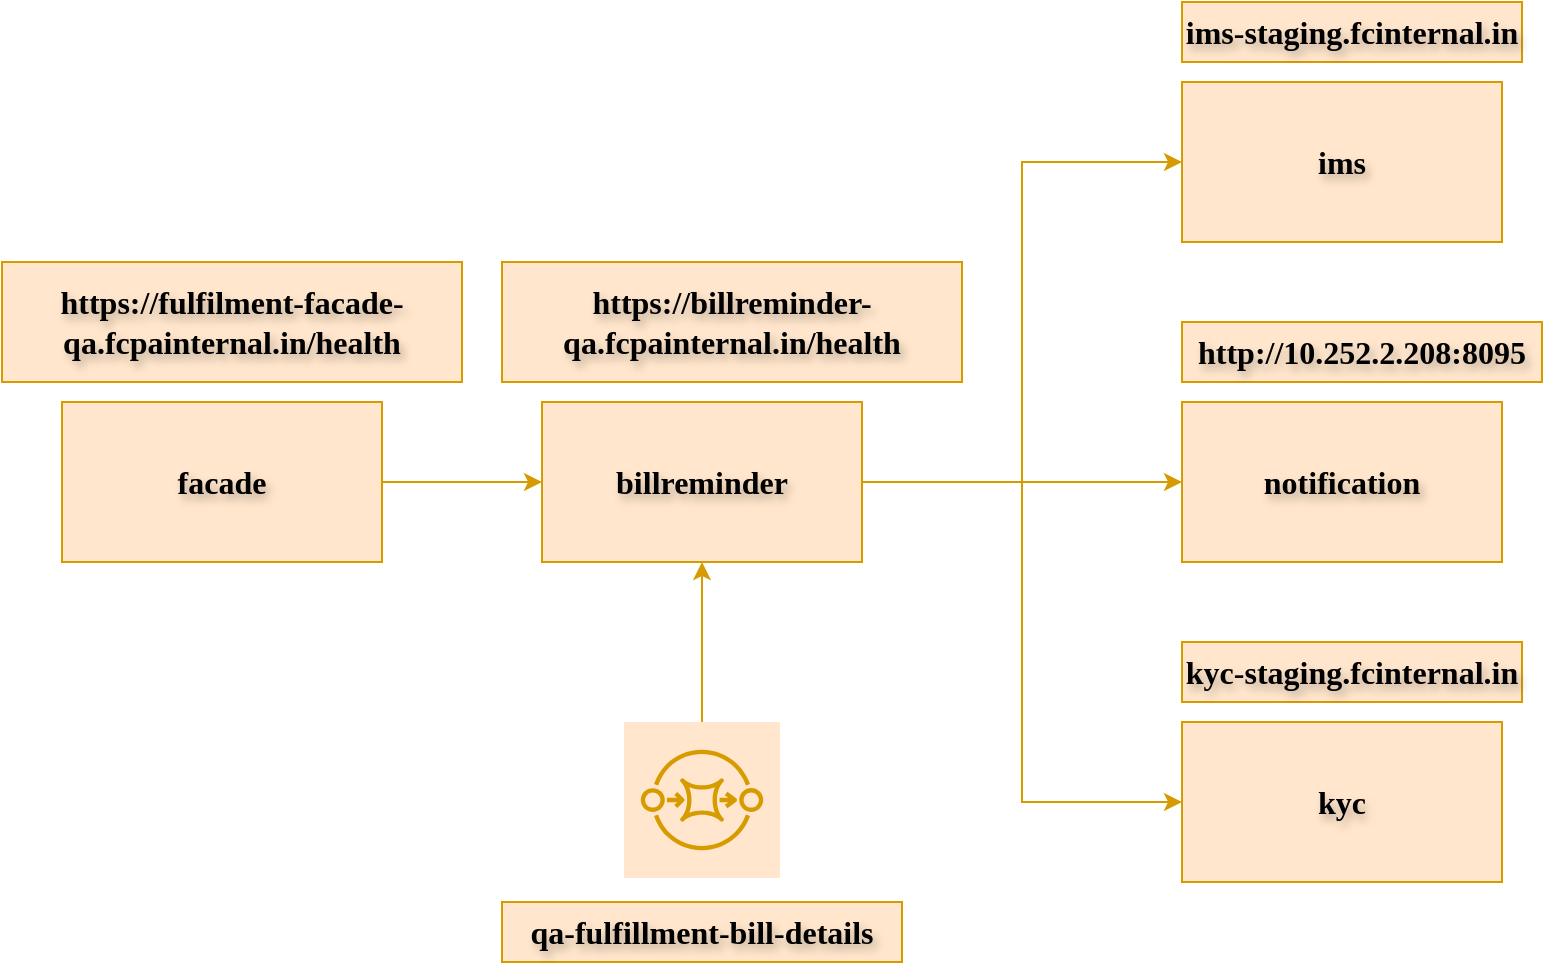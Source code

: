 <mxfile version="26.0.6">
  <diagram name="Page-1" id="c0rakYdYkkOSW9MFR3pB">
    <mxGraphModel dx="1434" dy="715" grid="1" gridSize="10" guides="1" tooltips="1" connect="1" arrows="1" fold="1" page="1" pageScale="1" pageWidth="850" pageHeight="1100" math="0" shadow="0">
      <root>
        <mxCell id="0" />
        <mxCell id="1" parent="0" />
        <mxCell id="gjNtZo99XuUkxoSSHXK9-3" style="edgeStyle=orthogonalEdgeStyle;rounded=0;orthogonalLoop=1;jettySize=auto;html=1;exitX=1;exitY=0.5;exitDx=0;exitDy=0;fontStyle=1;fontSize=16;movable=1;resizable=1;rotatable=1;deletable=1;editable=1;locked=0;connectable=1;labelBackgroundColor=none;fontColor=default;fontFamily=Times New Roman;textShadow=1;labelBorderColor=none;fillColor=#ffe6cc;strokeColor=#d79b00;" edge="1" parent="1" source="gjNtZo99XuUkxoSSHXK9-4">
          <mxGeometry relative="1" as="geometry">
            <mxPoint x="280" y="400" as="targetPoint" />
          </mxGeometry>
        </mxCell>
        <mxCell id="gjNtZo99XuUkxoSSHXK9-4" value="facade" style="rounded=0;whiteSpace=wrap;html=1;fontStyle=1;fontSize=16;movable=1;resizable=1;rotatable=1;deletable=1;editable=1;locked=0;connectable=1;labelBackgroundColor=none;fontFamily=Times New Roman;textShadow=1;labelBorderColor=none;fillColor=#ffe6cc;strokeColor=#d79b00;" vertex="1" parent="1">
          <mxGeometry x="40" y="360" width="160" height="80" as="geometry" />
        </mxCell>
        <mxCell id="gjNtZo99XuUkxoSSHXK9-7" style="edgeStyle=orthogonalEdgeStyle;rounded=0;orthogonalLoop=1;jettySize=auto;html=1;entryX=0;entryY=0.5;entryDx=0;entryDy=0;fontStyle=1;fontSize=16;movable=1;resizable=1;rotatable=1;deletable=1;editable=1;locked=0;connectable=1;labelBackgroundColor=none;fontColor=default;fontFamily=Times New Roman;textShadow=1;labelBorderColor=none;fillColor=#ffe6cc;strokeColor=#d79b00;" edge="1" parent="1" source="gjNtZo99XuUkxoSSHXK9-9" target="gjNtZo99XuUkxoSSHXK9-10">
          <mxGeometry relative="1" as="geometry">
            <Array as="points">
              <mxPoint x="520" y="400" />
              <mxPoint x="520" y="240" />
            </Array>
          </mxGeometry>
        </mxCell>
        <mxCell id="gjNtZo99XuUkxoSSHXK9-8" style="edgeStyle=orthogonalEdgeStyle;rounded=0;orthogonalLoop=1;jettySize=auto;html=1;exitX=1;exitY=0.5;exitDx=0;exitDy=0;entryX=0;entryY=0.5;entryDx=0;entryDy=0;fontStyle=1;fontSize=16;movable=1;resizable=1;rotatable=1;deletable=1;editable=1;locked=0;connectable=1;labelBackgroundColor=none;fontColor=default;fontFamily=Times New Roman;textShadow=1;labelBorderColor=none;fillColor=#ffe6cc;strokeColor=#d79b00;" edge="1" parent="1" source="gjNtZo99XuUkxoSSHXK9-9" target="gjNtZo99XuUkxoSSHXK9-11">
          <mxGeometry relative="1" as="geometry">
            <Array as="points">
              <mxPoint x="520" y="400" />
              <mxPoint x="520" y="560" />
            </Array>
          </mxGeometry>
        </mxCell>
        <mxCell id="gjNtZo99XuUkxoSSHXK9-24" style="edgeStyle=orthogonalEdgeStyle;rounded=0;orthogonalLoop=1;jettySize=auto;html=1;exitX=1;exitY=0.5;exitDx=0;exitDy=0;entryX=0;entryY=0.5;entryDx=0;entryDy=0;fontSize=16;textShadow=1;labelBackgroundColor=none;labelBorderColor=none;fontFamily=Times New Roman;fillColor=#ffe6cc;strokeColor=#d79b00;" edge="1" parent="1" source="gjNtZo99XuUkxoSSHXK9-9" target="gjNtZo99XuUkxoSSHXK9-18">
          <mxGeometry relative="1" as="geometry" />
        </mxCell>
        <mxCell id="gjNtZo99XuUkxoSSHXK9-9" value="billreminder" style="rounded=0;whiteSpace=wrap;html=1;fontStyle=1;fontSize=16;movable=1;resizable=1;rotatable=1;deletable=1;editable=1;locked=0;connectable=1;labelBackgroundColor=none;fontFamily=Times New Roman;textShadow=1;labelBorderColor=none;fillColor=#ffe6cc;strokeColor=#d79b00;" vertex="1" parent="1">
          <mxGeometry x="280" y="360" width="160" height="80" as="geometry" />
        </mxCell>
        <mxCell id="gjNtZo99XuUkxoSSHXK9-10" value="ims" style="rounded=0;whiteSpace=wrap;html=1;fontStyle=1;fontSize=16;movable=1;resizable=1;rotatable=1;deletable=1;editable=1;locked=0;connectable=1;labelBackgroundColor=none;fontFamily=Times New Roman;textShadow=1;labelBorderColor=none;fillColor=#ffe6cc;strokeColor=#d79b00;" vertex="1" parent="1">
          <mxGeometry x="600" y="200" width="160" height="80" as="geometry" />
        </mxCell>
        <mxCell id="gjNtZo99XuUkxoSSHXK9-11" value="kyc" style="rounded=0;whiteSpace=wrap;html=1;fontStyle=1;fontSize=16;movable=1;resizable=1;rotatable=1;deletable=1;editable=1;locked=0;connectable=1;labelBackgroundColor=none;fontFamily=Times New Roman;textShadow=1;labelBorderColor=none;fillColor=#ffe6cc;strokeColor=#d79b00;" vertex="1" parent="1">
          <mxGeometry x="600" y="520" width="160" height="80" as="geometry" />
        </mxCell>
        <UserObject label="&lt;font&gt;https://fulfilment-facade-qa.fcpainternal.in/health&lt;/font&gt;" link="https://fulfilment-facade-qa.fcpainternal.in/health" id="gjNtZo99XuUkxoSSHXK9-13">
          <mxCell style="text;html=1;align=center;verticalAlign=middle;whiteSpace=wrap;rounded=0;fontStyle=1;fontSize=16;movable=1;resizable=1;rotatable=1;deletable=1;editable=1;locked=0;connectable=1;labelBackgroundColor=none;fontFamily=Times New Roman;textShadow=1;labelBorderColor=none;fillColor=#ffe6cc;strokeColor=#d79b00;" vertex="1" parent="1">
            <mxGeometry x="10" y="290" width="230" height="60" as="geometry" />
          </mxCell>
        </UserObject>
        <UserObject label="https://billreminder-qa.fcpainternal.in/health" link="https://billreminder-qa.fcpainternal.in/health" id="gjNtZo99XuUkxoSSHXK9-15">
          <mxCell style="text;html=1;align=center;verticalAlign=middle;whiteSpace=wrap;rounded=0;fontStyle=1;fontSize=16;movable=1;resizable=1;rotatable=1;deletable=1;editable=1;locked=0;connectable=1;labelBackgroundColor=none;fontFamily=Times New Roman;textShadow=1;labelBorderColor=none;fillColor=#ffe6cc;strokeColor=#d79b00;" vertex="1" parent="1">
            <mxGeometry x="260" y="290" width="230" height="60" as="geometry" />
          </mxCell>
        </UserObject>
        <UserObject label="ims-staging.fcinternal.in" id="gjNtZo99XuUkxoSSHXK9-16">
          <mxCell style="text;html=1;align=center;verticalAlign=middle;whiteSpace=wrap;rounded=0;fontStyle=1;fontSize=16;movable=1;resizable=1;rotatable=1;deletable=1;editable=1;locked=0;connectable=1;labelBackgroundColor=none;fontFamily=Times New Roman;textShadow=1;labelBorderColor=none;fillColor=#ffe6cc;strokeColor=#d79b00;" vertex="1" parent="1">
            <mxGeometry x="600" y="160" width="170" height="30" as="geometry" />
          </mxCell>
        </UserObject>
        <UserObject label="kyc-staging.fcinternal.in" id="gjNtZo99XuUkxoSSHXK9-17">
          <mxCell style="text;html=1;align=center;verticalAlign=middle;whiteSpace=wrap;rounded=0;fontStyle=1;fontSize=16;movable=1;resizable=1;rotatable=1;deletable=1;editable=1;locked=0;connectable=1;labelBackgroundColor=none;fontFamily=Times New Roman;textShadow=1;labelBorderColor=none;fillColor=#ffe6cc;strokeColor=#d79b00;" vertex="1" parent="1">
            <mxGeometry x="600" y="480" width="170" height="30" as="geometry" />
          </mxCell>
        </UserObject>
        <mxCell id="gjNtZo99XuUkxoSSHXK9-18" value="notification" style="rounded=0;whiteSpace=wrap;html=1;fontStyle=1;fontSize=16;movable=1;resizable=1;rotatable=1;deletable=1;editable=1;locked=0;connectable=1;labelBackgroundColor=none;fontFamily=Times New Roman;textShadow=1;labelBorderColor=none;fillColor=#ffe6cc;strokeColor=#d79b00;" vertex="1" parent="1">
          <mxGeometry x="600" y="360" width="160" height="80" as="geometry" />
        </mxCell>
        <mxCell id="gjNtZo99XuUkxoSSHXK9-21" value="" style="edgeStyle=orthogonalEdgeStyle;rounded=0;orthogonalLoop=1;jettySize=auto;html=1;fontSize=16;textShadow=1;labelBackgroundColor=none;labelBorderColor=none;fontFamily=Times New Roman;fillColor=#ffe6cc;strokeColor=#d79b00;" edge="1" parent="1" source="gjNtZo99XuUkxoSSHXK9-20" target="gjNtZo99XuUkxoSSHXK9-9">
          <mxGeometry relative="1" as="geometry" />
        </mxCell>
        <mxCell id="gjNtZo99XuUkxoSSHXK9-20" value="" style="sketch=0;points=[[0,0,0],[0.25,0,0],[0.5,0,0],[0.75,0,0],[1,0,0],[0,1,0],[0.25,1,0],[0.5,1,0],[0.75,1,0],[1,1,0],[0,0.25,0],[0,0.5,0],[0,0.75,0],[1,0.25,0],[1,0.5,0],[1,0.75,0]];outlineConnect=0;fillColor=#ffe6cc;strokeColor=#d79b00;dashed=0;verticalLabelPosition=bottom;verticalAlign=top;align=center;html=1;fontSize=16;fontStyle=0;aspect=fixed;shape=mxgraph.aws4.resourceIcon;resIcon=mxgraph.aws4.sqs;textShadow=1;whiteSpace=wrap;labelBackgroundColor=none;labelBorderColor=none;fontFamily=Times New Roman;" vertex="1" parent="1">
          <mxGeometry x="321" y="520" width="78" height="78" as="geometry" />
        </mxCell>
        <mxCell id="gjNtZo99XuUkxoSSHXK9-22" value="&lt;font&gt;&lt;b&gt;qa-fulfillment-bill-details&lt;/b&gt;&lt;/font&gt;" style="text;html=1;align=center;verticalAlign=middle;whiteSpace=wrap;rounded=0;fontSize=16;textShadow=1;labelBackgroundColor=none;labelBorderColor=none;fontFamily=Times New Roman;fillColor=#ffe6cc;strokeColor=#d79b00;" vertex="1" parent="1">
          <mxGeometry x="260" y="610" width="200" height="30" as="geometry" />
        </mxCell>
        <mxCell id="gjNtZo99XuUkxoSSHXK9-25" value="&lt;b&gt;&lt;font&gt;http://10.252.2.208:8095&lt;/font&gt;&lt;/b&gt;" style="text;html=1;align=center;verticalAlign=middle;whiteSpace=wrap;rounded=0;textShadow=1;fontSize=16;labelBackgroundColor=none;labelBorderColor=none;fontFamily=Times New Roman;fillColor=#ffe6cc;strokeColor=#d79b00;" vertex="1" parent="1">
          <mxGeometry x="600" y="320" width="180" height="30" as="geometry" />
        </mxCell>
      </root>
    </mxGraphModel>
  </diagram>
</mxfile>
